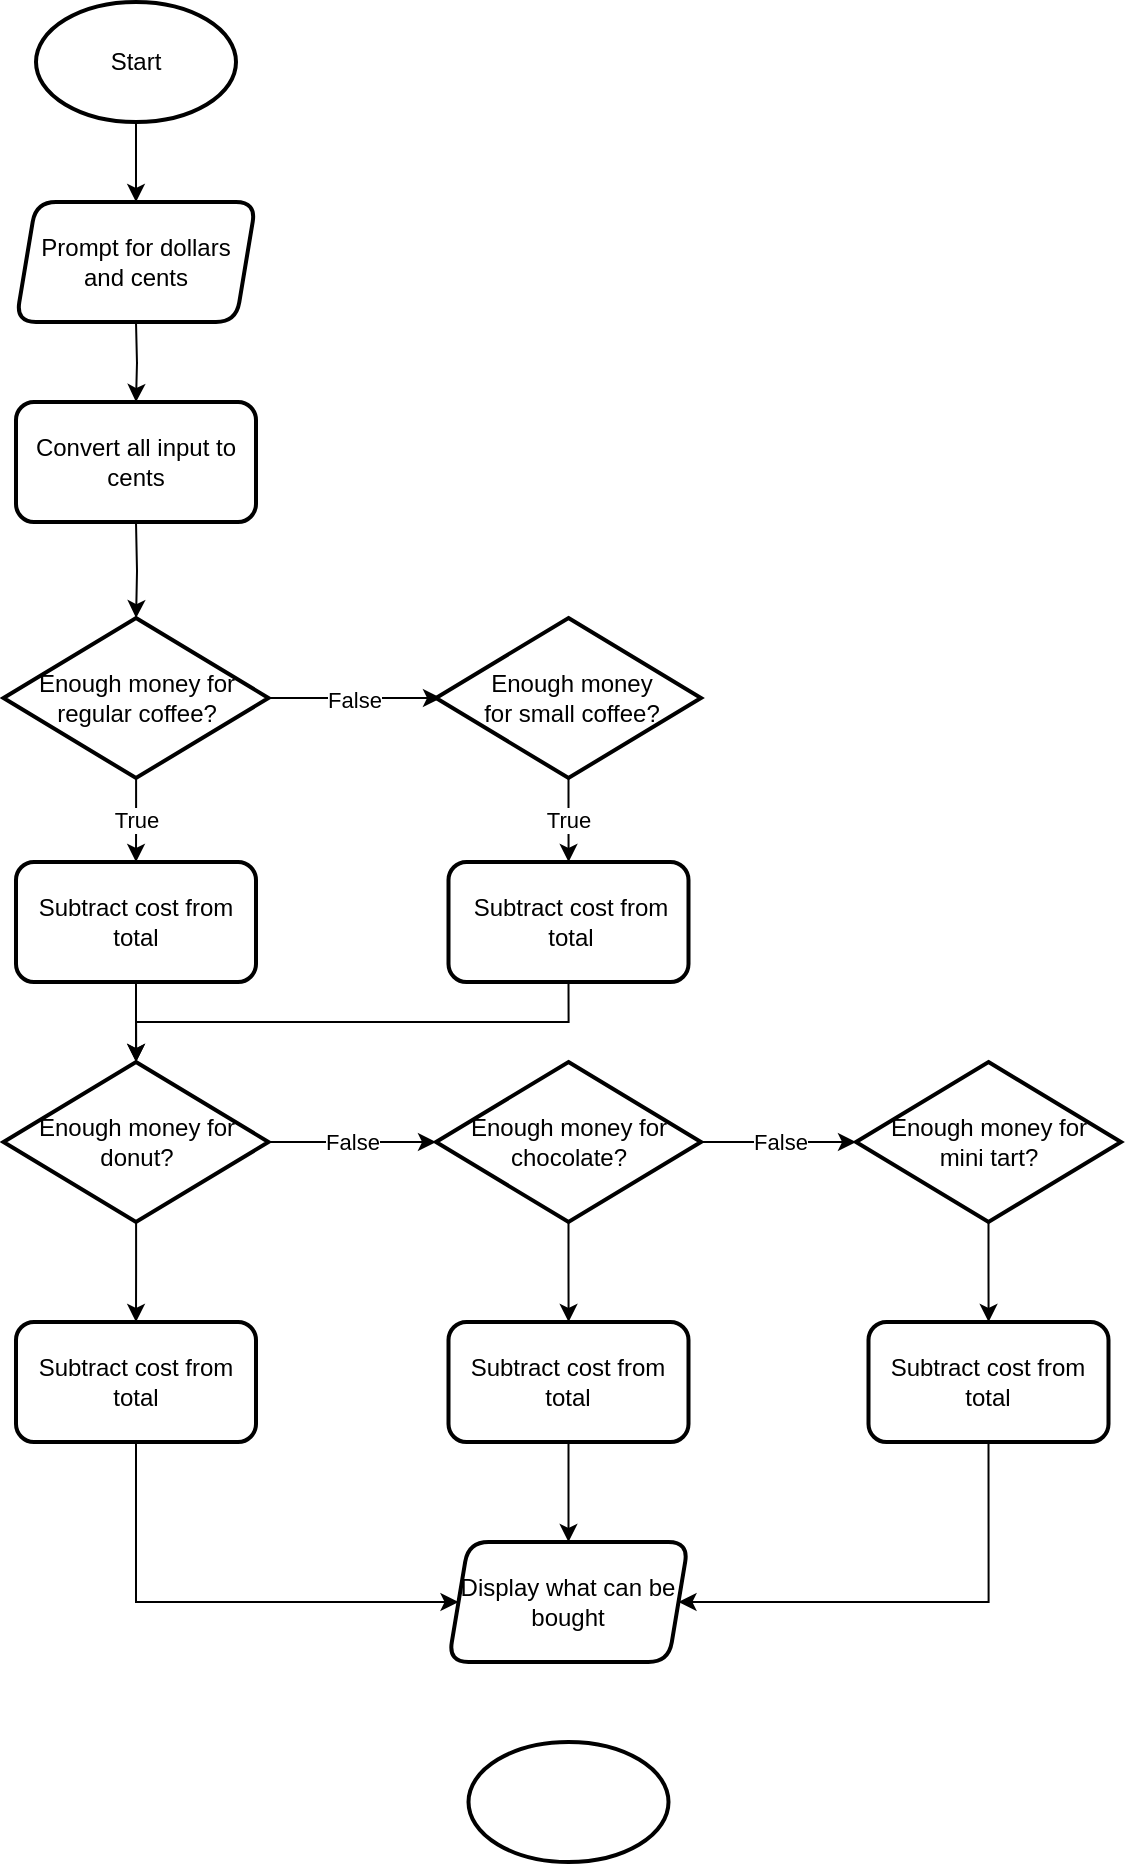 <mxfile version="13.7.4" type="github">
  <diagram id="C5RBs43oDa-KdzZeNtuy" name="Page-1">
    <mxGraphModel dx="1221" dy="688" grid="1" gridSize="10" guides="1" tooltips="1" connect="1" arrows="1" fold="1" page="1" pageScale="1" pageWidth="850" pageHeight="1100" math="0" shadow="0">
      <root>
        <mxCell id="WIyWlLk6GJQsqaUBKTNV-0" />
        <mxCell id="WIyWlLk6GJQsqaUBKTNV-1" parent="WIyWlLk6GJQsqaUBKTNV-0" />
        <mxCell id="iRkvDIAzvXE8H16qDf4w-6" value="" style="edgeStyle=orthogonalEdgeStyle;rounded=0;orthogonalLoop=1;jettySize=auto;html=1;" edge="1" parent="WIyWlLk6GJQsqaUBKTNV-1" source="iRkvDIAzvXE8H16qDf4w-1">
          <mxGeometry relative="1" as="geometry">
            <mxPoint x="220" y="160" as="targetPoint" />
          </mxGeometry>
        </mxCell>
        <mxCell id="iRkvDIAzvXE8H16qDf4w-1" value="Start" style="strokeWidth=2;html=1;shape=mxgraph.flowchart.start_1;whiteSpace=wrap;" vertex="1" parent="WIyWlLk6GJQsqaUBKTNV-1">
          <mxGeometry x="170" y="60" width="100" height="60" as="geometry" />
        </mxCell>
        <mxCell id="iRkvDIAzvXE8H16qDf4w-8" value="" style="edgeStyle=orthogonalEdgeStyle;rounded=0;orthogonalLoop=1;jettySize=auto;html=1;" edge="1" parent="WIyWlLk6GJQsqaUBKTNV-1">
          <mxGeometry relative="1" as="geometry">
            <mxPoint x="220" y="220" as="sourcePoint" />
            <mxPoint x="220" y="260" as="targetPoint" />
          </mxGeometry>
        </mxCell>
        <mxCell id="iRkvDIAzvXE8H16qDf4w-10" value="" style="edgeStyle=orthogonalEdgeStyle;rounded=0;orthogonalLoop=1;jettySize=auto;html=1;" edge="1" parent="WIyWlLk6GJQsqaUBKTNV-1" target="iRkvDIAzvXE8H16qDf4w-9">
          <mxGeometry relative="1" as="geometry">
            <mxPoint x="220" y="320" as="sourcePoint" />
          </mxGeometry>
        </mxCell>
        <mxCell id="iRkvDIAzvXE8H16qDf4w-12" value="True" style="edgeStyle=orthogonalEdgeStyle;rounded=0;orthogonalLoop=1;jettySize=auto;html=1;" edge="1" parent="WIyWlLk6GJQsqaUBKTNV-1" source="iRkvDIAzvXE8H16qDf4w-9">
          <mxGeometry relative="1" as="geometry">
            <mxPoint x="220" y="490" as="targetPoint" />
          </mxGeometry>
        </mxCell>
        <mxCell id="iRkvDIAzvXE8H16qDf4w-14" value="False" style="edgeStyle=orthogonalEdgeStyle;rounded=0;orthogonalLoop=1;jettySize=auto;html=1;" edge="1" parent="WIyWlLk6GJQsqaUBKTNV-1" source="iRkvDIAzvXE8H16qDf4w-9">
          <mxGeometry relative="1" as="geometry">
            <mxPoint x="372.5" y="408" as="targetPoint" />
          </mxGeometry>
        </mxCell>
        <mxCell id="iRkvDIAzvXE8H16qDf4w-9" value="&lt;p style=&quot;line-height: 120%&quot;&gt;Enough money for regular coffee?&lt;/p&gt;" style="rhombus;whiteSpace=wrap;html=1;spacingLeft=4;spacingRight=4;strokeWidth=2;rounded=0;" vertex="1" parent="WIyWlLk6GJQsqaUBKTNV-1">
          <mxGeometry x="153.75" y="368" width="132.5" height="80" as="geometry" />
        </mxCell>
        <mxCell id="iRkvDIAzvXE8H16qDf4w-18" value="True" style="edgeStyle=orthogonalEdgeStyle;rounded=0;orthogonalLoop=1;jettySize=auto;html=1;" edge="1" parent="WIyWlLk6GJQsqaUBKTNV-1" source="iRkvDIAzvXE8H16qDf4w-15" target="iRkvDIAzvXE8H16qDf4w-17">
          <mxGeometry relative="1" as="geometry" />
        </mxCell>
        <mxCell id="iRkvDIAzvXE8H16qDf4w-15" value="Enough money for small coffee?" style="rhombus;whiteSpace=wrap;html=1;spacingTop=0;spacingLeft=3;strokeWidth=2;rounded=0;" vertex="1" parent="WIyWlLk6GJQsqaUBKTNV-1">
          <mxGeometry x="370" y="368" width="132.5" height="80" as="geometry" />
        </mxCell>
        <mxCell id="iRkvDIAzvXE8H16qDf4w-29" style="edgeStyle=orthogonalEdgeStyle;rounded=0;orthogonalLoop=1;jettySize=auto;html=1;exitX=0.5;exitY=1;exitDx=0;exitDy=0;" edge="1" parent="WIyWlLk6GJQsqaUBKTNV-1" source="iRkvDIAzvXE8H16qDf4w-17" target="iRkvDIAzvXE8H16qDf4w-23">
          <mxGeometry relative="1" as="geometry" />
        </mxCell>
        <mxCell id="iRkvDIAzvXE8H16qDf4w-17" value="&lt;span&gt;Subtract cost from total&lt;/span&gt;" style="whiteSpace=wrap;html=1;spacingTop=0;spacingLeft=3;strokeWidth=2;rounded=1;" vertex="1" parent="WIyWlLk6GJQsqaUBKTNV-1">
          <mxGeometry x="376.25" y="490" width="120" height="60" as="geometry" />
        </mxCell>
        <mxCell id="iRkvDIAzvXE8H16qDf4w-24" value="" style="edgeStyle=orthogonalEdgeStyle;rounded=0;orthogonalLoop=1;jettySize=auto;html=1;" edge="1" parent="WIyWlLk6GJQsqaUBKTNV-1" source="iRkvDIAzvXE8H16qDf4w-20" target="iRkvDIAzvXE8H16qDf4w-23">
          <mxGeometry relative="1" as="geometry" />
        </mxCell>
        <mxCell id="iRkvDIAzvXE8H16qDf4w-20" value="Subtract cost from total" style="whiteSpace=wrap;html=1;strokeWidth=2;rounded=1;" vertex="1" parent="WIyWlLk6GJQsqaUBKTNV-1">
          <mxGeometry x="160" y="490" width="120" height="60" as="geometry" />
        </mxCell>
        <mxCell id="iRkvDIAzvXE8H16qDf4w-21" value="Convert all input to cents" style="whiteSpace=wrap;html=1;strokeWidth=2;rounded=1;" vertex="1" parent="WIyWlLk6GJQsqaUBKTNV-1">
          <mxGeometry x="160" y="260" width="120" height="60" as="geometry" />
        </mxCell>
        <mxCell id="iRkvDIAzvXE8H16qDf4w-32" value="False" style="edgeStyle=orthogonalEdgeStyle;rounded=0;orthogonalLoop=1;jettySize=auto;html=1;exitX=1;exitY=0.5;exitDx=0;exitDy=0;entryX=0;entryY=0.5;entryDx=0;entryDy=0;" edge="1" parent="WIyWlLk6GJQsqaUBKTNV-1" source="iRkvDIAzvXE8H16qDf4w-23" target="iRkvDIAzvXE8H16qDf4w-25">
          <mxGeometry relative="1" as="geometry" />
        </mxCell>
        <mxCell id="iRkvDIAzvXE8H16qDf4w-35" value="" style="edgeStyle=orthogonalEdgeStyle;rounded=0;orthogonalLoop=1;jettySize=auto;html=1;" edge="1" parent="WIyWlLk6GJQsqaUBKTNV-1" source="iRkvDIAzvXE8H16qDf4w-23" target="iRkvDIAzvXE8H16qDf4w-34">
          <mxGeometry relative="1" as="geometry" />
        </mxCell>
        <mxCell id="iRkvDIAzvXE8H16qDf4w-23" value="&lt;p style=&quot;line-height: 120%&quot;&gt;Enough money for donut?&lt;/p&gt;" style="rhombus;whiteSpace=wrap;html=1;spacingLeft=4;spacingRight=4;strokeWidth=2;rounded=0;" vertex="1" parent="WIyWlLk6GJQsqaUBKTNV-1">
          <mxGeometry x="153.75" y="590" width="132.5" height="80" as="geometry" />
        </mxCell>
        <mxCell id="iRkvDIAzvXE8H16qDf4w-33" value="False" style="edgeStyle=orthogonalEdgeStyle;rounded=0;orthogonalLoop=1;jettySize=auto;html=1;exitX=1;exitY=0.5;exitDx=0;exitDy=0;entryX=0;entryY=0.5;entryDx=0;entryDy=0;" edge="1" parent="WIyWlLk6GJQsqaUBKTNV-1" source="iRkvDIAzvXE8H16qDf4w-25" target="iRkvDIAzvXE8H16qDf4w-26">
          <mxGeometry relative="1" as="geometry" />
        </mxCell>
        <mxCell id="iRkvDIAzvXE8H16qDf4w-39" value="" style="edgeStyle=orthogonalEdgeStyle;rounded=0;orthogonalLoop=1;jettySize=auto;html=1;" edge="1" parent="WIyWlLk6GJQsqaUBKTNV-1" source="iRkvDIAzvXE8H16qDf4w-25" target="iRkvDIAzvXE8H16qDf4w-36">
          <mxGeometry relative="1" as="geometry" />
        </mxCell>
        <mxCell id="iRkvDIAzvXE8H16qDf4w-25" value="&lt;p style=&quot;line-height: 120%&quot;&gt;Enough money for chocolate?&lt;/p&gt;" style="rhombus;whiteSpace=wrap;html=1;spacingLeft=4;spacingRight=4;strokeWidth=2;rounded=0;" vertex="1" parent="WIyWlLk6GJQsqaUBKTNV-1">
          <mxGeometry x="370" y="590" width="132.5" height="80" as="geometry" />
        </mxCell>
        <mxCell id="iRkvDIAzvXE8H16qDf4w-38" value="" style="edgeStyle=orthogonalEdgeStyle;rounded=0;orthogonalLoop=1;jettySize=auto;html=1;" edge="1" parent="WIyWlLk6GJQsqaUBKTNV-1" source="iRkvDIAzvXE8H16qDf4w-26" target="iRkvDIAzvXE8H16qDf4w-37">
          <mxGeometry relative="1" as="geometry" />
        </mxCell>
        <mxCell id="iRkvDIAzvXE8H16qDf4w-26" value="&lt;p style=&quot;line-height: 120%&quot;&gt;Enough money for mini tart?&lt;/p&gt;" style="rhombus;whiteSpace=wrap;html=1;spacingLeft=4;spacingRight=4;strokeWidth=2;rounded=0;" vertex="1" parent="WIyWlLk6GJQsqaUBKTNV-1">
          <mxGeometry x="580" y="590" width="132.5" height="80" as="geometry" />
        </mxCell>
        <mxCell id="iRkvDIAzvXE8H16qDf4w-34" value="Subtract cost from total" style="whiteSpace=wrap;html=1;strokeWidth=2;rounded=1;" vertex="1" parent="WIyWlLk6GJQsqaUBKTNV-1">
          <mxGeometry x="160" y="720" width="120" height="60" as="geometry" />
        </mxCell>
        <mxCell id="iRkvDIAzvXE8H16qDf4w-45" style="edgeStyle=orthogonalEdgeStyle;rounded=0;orthogonalLoop=1;jettySize=auto;html=1;exitX=0.5;exitY=1;exitDx=0;exitDy=0;entryX=0.5;entryY=0;entryDx=0;entryDy=0;" edge="1" parent="WIyWlLk6GJQsqaUBKTNV-1" source="iRkvDIAzvXE8H16qDf4w-36" target="iRkvDIAzvXE8H16qDf4w-42">
          <mxGeometry relative="1" as="geometry" />
        </mxCell>
        <mxCell id="iRkvDIAzvXE8H16qDf4w-36" value="Subtract cost from total" style="whiteSpace=wrap;html=1;strokeWidth=2;rounded=1;" vertex="1" parent="WIyWlLk6GJQsqaUBKTNV-1">
          <mxGeometry x="376.25" y="720" width="120" height="60" as="geometry" />
        </mxCell>
        <mxCell id="iRkvDIAzvXE8H16qDf4w-49" style="edgeStyle=orthogonalEdgeStyle;rounded=0;orthogonalLoop=1;jettySize=auto;html=1;exitX=0.5;exitY=1;exitDx=0;exitDy=0;entryX=1;entryY=0.5;entryDx=0;entryDy=0;" edge="1" parent="WIyWlLk6GJQsqaUBKTNV-1" source="iRkvDIAzvXE8H16qDf4w-37" target="iRkvDIAzvXE8H16qDf4w-42">
          <mxGeometry relative="1" as="geometry">
            <Array as="points">
              <mxPoint x="646" y="860" />
            </Array>
          </mxGeometry>
        </mxCell>
        <mxCell id="iRkvDIAzvXE8H16qDf4w-37" value="Subtract cost from total" style="whiteSpace=wrap;html=1;strokeWidth=2;rounded=1;" vertex="1" parent="WIyWlLk6GJQsqaUBKTNV-1">
          <mxGeometry x="586.25" y="720" width="120" height="60" as="geometry" />
        </mxCell>
        <mxCell id="iRkvDIAzvXE8H16qDf4w-40" value="" style="strokeWidth=2;html=1;shape=mxgraph.flowchart.start_1;whiteSpace=wrap;rounded=0;shadow=0;" vertex="1" parent="WIyWlLk6GJQsqaUBKTNV-1">
          <mxGeometry x="386.25" y="930" width="100" height="60" as="geometry" />
        </mxCell>
        <mxCell id="iRkvDIAzvXE8H16qDf4w-41" value="Prompt for dollars and cents" style="shape=parallelogram;perimeter=parallelogramPerimeter;whiteSpace=wrap;html=1;fixedSize=1;size=10;rounded=1;shadow=0;strokeWidth=2;" vertex="1" parent="WIyWlLk6GJQsqaUBKTNV-1">
          <mxGeometry x="160" y="160" width="120" height="60" as="geometry" />
        </mxCell>
        <mxCell id="iRkvDIAzvXE8H16qDf4w-42" value="Display what can be bought" style="shape=parallelogram;perimeter=parallelogramPerimeter;whiteSpace=wrap;html=1;fixedSize=1;size=10;rounded=1;shadow=0;strokeWidth=2;" vertex="1" parent="WIyWlLk6GJQsqaUBKTNV-1">
          <mxGeometry x="376.25" y="830" width="120" height="60" as="geometry" />
        </mxCell>
        <mxCell id="iRkvDIAzvXE8H16qDf4w-47" style="edgeStyle=orthogonalEdgeStyle;rounded=0;orthogonalLoop=1;jettySize=auto;html=1;exitX=0.5;exitY=1;exitDx=0;exitDy=0;entryX=0;entryY=0.5;entryDx=0;entryDy=0;" edge="1" parent="WIyWlLk6GJQsqaUBKTNV-1">
          <mxGeometry relative="1" as="geometry">
            <mxPoint x="381.25" y="860" as="targetPoint" />
            <mxPoint x="220" y="780" as="sourcePoint" />
            <Array as="points">
              <mxPoint x="220" y="860" />
            </Array>
          </mxGeometry>
        </mxCell>
      </root>
    </mxGraphModel>
  </diagram>
</mxfile>
